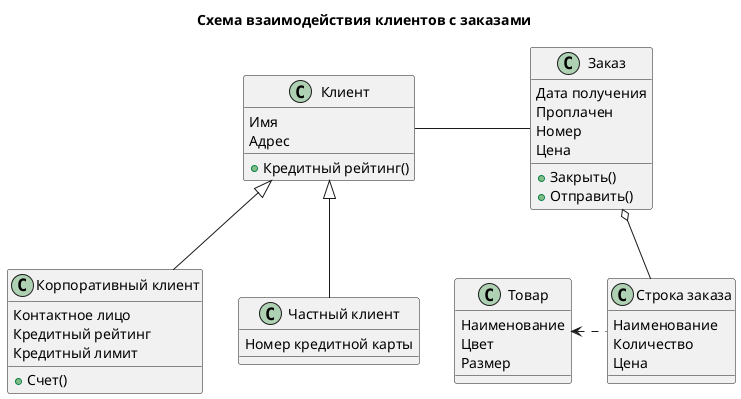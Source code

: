 @startuml classes
title Схема взаимодействия клиентов с заказами

class "Клиент" as Client{
    Имя
    Адрес
    +Кредитный рейтинг()
}

class "Корпоративный клиент" as CorporateClient{
    Контактное лицо
    Кредитный рейтинг
    Кредитный лимит
    +Счет()
}

class "Частный клиент" as PrivateClient{
    Номер кредитной карты
}

Client <|-- CorporateClient
Client <|-- PrivateClient

class "Заказ" as Order{
    Дата получения
    Проплачен
    Номер
    Цена
    +Закрыть()
    +Отправить()
}

Client -r- Order

class "Строка заказа" as OrderRow{
    Наименование
    Количество
    Цена
}

Order o-- OrderRow

class "Товар" as Item{
    Наименование
    Цвет
    Размер
}

Item <.r. OrderRow

@enduml